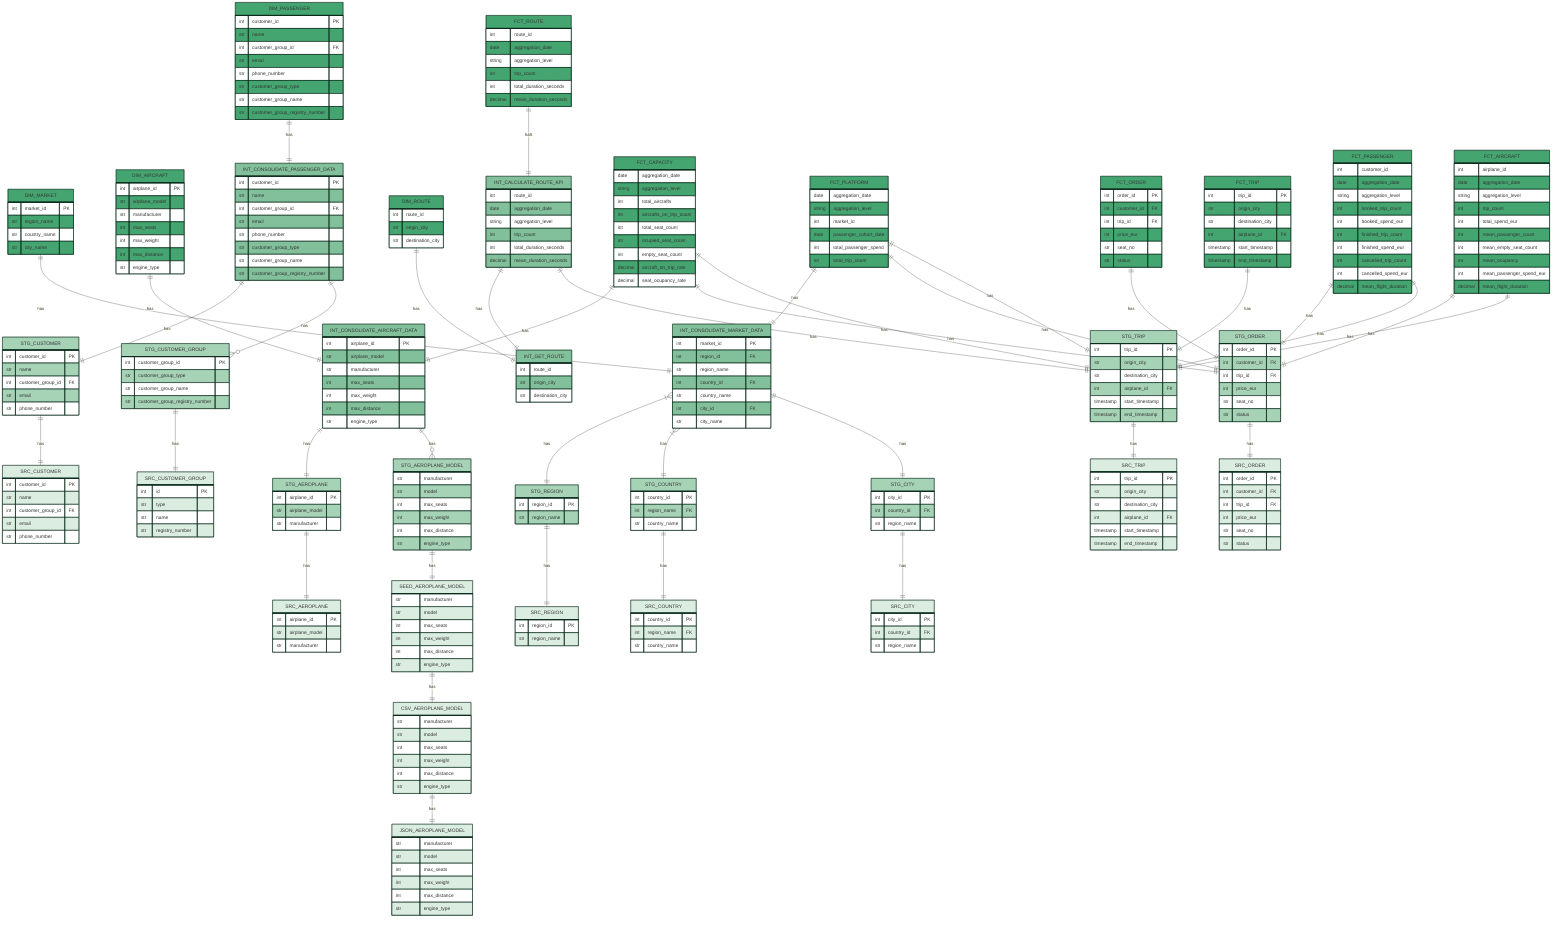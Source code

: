 erDiagram

    %% Intermediate Relationship to Mart
    DIM_MARKET ||--|| INT_CONSOLIDATE_MARKET_DATA : has
    DIM_AIRCRAFT ||--|| INT_CONSOLIDATE_AIRCRAFT_DATA : has
    DIM_PASSENGER ||--|| INT_CONSOLIDATE_PASSENGER_DATA : has
    DIM_ROUTE ||--|| INT_GET_ROUTE : has
    FCT_ROUTE ||--|| INT_CALCULATE_ROUTE_KPI : haS
    FCT_CAPACITY ||--|| INT_CONSOLIDATE_AIRCRAFT_DATA : has
    FCT_PLATFORM ||--|| INT_CONSOLIDATE_MARKET_DATA : has

    %% Staging Relationship to Mart
    FCT_ORDER ||--|| STG_ORDER : has
    FCT_TRIP ||--|| STG_TRIP : has
    FCT_PASSENGER ||--|| STG_ORDER : has
    FCT_PASSENGER ||--|| STG_TRIP : has
    FCT_AIRCRAFT ||--|| STG_ORDER : has
    FCT_AIRCRAFT ||--|| STG_TRIP : has
    FCT_CAPACITY ||--|| STG_ORDER : has
    FCT_CAPACITY ||--|| STG_TRIP : has
    FCT_PLATFORM ||--|| STG_ORDER : has
    FCT_PLATFORM ||--|| STG_TRIP : has

    %% Mart Layer
    classDef mart_layer fill:#45a571,stroke:#0c2c1c

    %% Growth Domain
    DIM_PASSENGER:::mart_layer {
        int customer_id PK
        str name
        int customer_group_id FK
        str email
        str phone_number
        str customer_group_type
        str customer_group_name
        str customer_group_registry_number
    }

    FCT_PASSENGER:::mart_layer {
        int customer_id
        date aggregation_date
        string aggregation_level
        int booked_trip_count
        int booked_spend_eur
        int finished_trip_count
        int finished_spend_eur
        int cancelled_trip_count
        int cancelled_spend_eur
        decimal mean_flight_duration
    }

    FCT_ORDER:::mart_layer {
        int order_id PK
        int customer_id FK
        int trip_id FK
        int price_eur
        str seat_no
        str status
    }
    
    %% Performance Domain
    FCT_TRIP:::mart_layer {
        int trip_id PK
        str origin_city
        str destination_city
        int airplane_id FK
        timestamp start_timestamp
        timestamp end_timestamp
    }
    
    FCT_ROUTE:::mart_layer {
        int route_id
        date aggregation_date
        string aggregation_level
        int trip_count
        int total_duration_seconds
        decimal mean_duration_seconds
    }

    DIM_ROUTE:::mart_layer {
        int route_id
        str origin_city
        str destination_city
    }

    FCT_CAPACITY:::mart_layer {
        date aggregation_date
        string aggregation_level
        int total_aircrafts
        int aircrafts_on_trip_count
        int total_seat_count
        int ocupied_seat_count
        int empty_seat_count
        decimal aircraft_on_trip_rate
        decimal seat_ocupancy_rate
    }

    FCT_AIRCRAFT:::mart_layer {
        int airplane_id
        date aggregation_date
        string aggregation_level
        int trip_count
        int total_spend_eur
        int mean_passenger_count
        int mean_empty_seat_count
        int mean_ocupancy
        int mean_passenger_spend_eur
        decimal mean_flight_duration
    }

    DIM_AIRCRAFT:::mart_layer {
        int airplane_id PK
        str airplane_model
        str manufacturer
        int max_seats
        int max_weight
        int max_distance
        str engine_type
    }

    %% Strategy Domain
    FCT_PLATFORM:::mart_layer {
        date aggregation_date
        string aggregation_level
        int market_id
        date passenger_cohort_date
        int total_passenger_spend
        int total_trip_count
    }

    DIM_MARKET:::mart_layer {
        int market_id PK
        str region_name
        str country_name
        str city_name
    }

    %% Intermediate Relationship to Intermediate
    INT_CALCULATE_ROUTE_KPI ||--|| INT_GET_ROUTE : has

    %% Staging Relationship to Intermediate
    INT_CONSOLIDATE_MARKET_DATA }|--|| STG_REGION : has
    INT_CONSOLIDATE_MARKET_DATA }|--|| STG_COUNTRY : has
    INT_CONSOLIDATE_MARKET_DATA ||--|| STG_CITY : has

    INT_CONSOLIDATE_AIRCRAFT_DATA ||--|| STG_AEROPLANE : has
    INT_CONSOLIDATE_AIRCRAFT_DATA ||--o{ STG_AEROPLANE_MODEL : has

    INT_CONSOLIDATE_PASSENGER_DATA ||--|| STG_CUSTOMER : has
    INT_CONSOLIDATE_PASSENGER_DATA ||--o{ STG_CUSTOMER_GROUP : has

    INT_CALCULATE_ROUTE_KPI ||--|| STG_TRIP : has

    %% Intermediate Layer
    classDef intermediate_layer fill:#81c09a,stroke:#0c2c1c

    INT_CONSOLIDATE_MARKET_DATA:::intermediate_layer {
        int market_id PK
        int region_id FK
        str region_name
        int country_id FK
        str country_name
        int city_id FK
        str city_name
    }

    INT_CONSOLIDATE_AIRCRAFT_DATA:::intermediate_layer {
        int airplane_id PK
        str airplane_model
        str manufacturer
        int max_seats
        int max_weight
        int max_distance
        str engine_type
    }

    INT_CONSOLIDATE_PASSENGER_DATA:::intermediate_layer {
        int customer_id PK
        str name
        int customer_group_id FK
        str email
        str phone_number
        str customer_group_type
        str customer_group_name
        str customer_group_registry_number
    }

    INT_GET_ROUTE:::intermediate_layer {
        int route_id
        str origin_city
        str destination_city
    }

    INT_CALCULATE_ROUTE_KPI:::intermediate_layer {
        int route_id
        date aggregation_date
        string aggregation_level
        int trip_count
        int total_duration_seconds
        decimal mean_duration_seconds
    }


    %% Source & Seed Relationship to Staging
    STG_AEROPLANE_MODEL ||--|| SEED_AEROPLANE_MODEL : has
    SEED_AEROPLANE_MODEL ||--|| CSV_AEROPLANE_MODEL : has
    CSV_AEROPLANE_MODEL ||--|| JSON_AEROPLANE_MODEL : has
    
    STG_CUSTOMER ||--|| SRC_CUSTOMER : has
    STG_CUSTOMER_GROUP ||--|| SRC_CUSTOMER_GROUP : has
    STG_AEROPLANE ||--|| SRC_AEROPLANE : has
    STG_TRIP ||--|| SRC_TRIP : has
    STG_ORDER ||--|| SRC_ORDER : has

    STG_REGION ||--|| SRC_REGION : has
    STG_COUNTRY ||--|| SRC_COUNTRY : has
    STG_CITY ||--|| SRC_CITY : has
    
    %% Staging Layer
    classDef staging_layer fill:#a6d2b6,stroke:#0c2c1c

    STG_AEROPLANE_MODEL:::staging_layer {
        str manufacturer
        str model
        int max_seats
        int max_weight
        int max_distance
        str engine_type
    }

    STG_CUSTOMER:::staging_layer {
        int customer_id PK
        str name
        int customer_group_id FK
        str email
        str phone_number
    }

    STG_CUSTOMER_GROUP:::staging_layer {
        int customer_group_id PK
        str customer_group_type
        str customer_group_name
        str customer_group_registry_number
    }

    STG_AEROPLANE:::staging_layer {
        int airplane_id PK
        str airplane_model
        str manufacturer
    }

    STG_TRIP:::staging_layer {
        int trip_id PK
        str origin_city
        str destination_city
        int airplane_id FK
        timestamp start_timestamp
        timestamp end_timestamp
    }

    STG_ORDER:::staging_layer {
        int order_id PK
        int customer_id FK
        int trip_id FK
        int price_eur
        str seat_no
        str status
    }

    STG_REGION:::staging_layer {
        int region_id PK
        str region_name
    }

    STG_COUNTRY:::staging_layer {
        int country_id PK
        int region_name FK
        str country_name
    }

    STG_CITY:::staging_layer {
        int city_id PK
        int country_id FK
        str region_name
    }


    %% Seeds Layer & Sources Layer
    classDef seed_source_layer fill:#dbede1,stroke:#0c2c1c

    JSON_AEROPLANE_MODEL:::seed_source_layer {
        str manufacturer
        str model
        int max_seats
        int max_weight
        int max_distance
        str engine_type
    }

    CSV_AEROPLANE_MODEL:::seed_source_layer {
        str manufacturer
        str model
        int max_seats
        int max_weight
        int max_distance
        str engine_type
    }

    SEED_AEROPLANE_MODEL:::seed_source_layer {
        str manufacturer
        str model
        int max_seats
        int max_weight
        int max_distance
        str engine_type
    }

    SRC_REGION:::seed_source_layer {
        int region_id PK
        str region_name
    }

    SRC_COUNTRY:::seed_source_layer {
        int country_id PK
        int region_name FK
        str country_name
    }

    SRC_CITY:::seed_source_layer {
        int city_id PK
        int country_id FK
        str region_name
    }

    SRC_CUSTOMER:::seed_source_layer {
        int customer_id PK
        str name
        int customer_group_id FK
        str email
        str phone_number
    }

    SRC_CUSTOMER_GROUP:::seed_source_layer {
        int id PK
        str type
        str name
        str registry_number
    }

    SRC_AEROPLANE:::seed_source_layer {
        int airplane_id PK
        str airplane_model
        str manufacturer
    }

    SRC_TRIP:::seed_source_layer {
        int trip_id PK
        str origin_city
        str destination_city
        int airplane_id FK
        timestamp start_timestamp
        timestamp end_timestamp
    }

    SRC_ORDER:::seed_source_layer {
        int order_id PK
        int customer_id FK
        int trip_id FK
        int price_eur
        str seat_no
        str status
    }